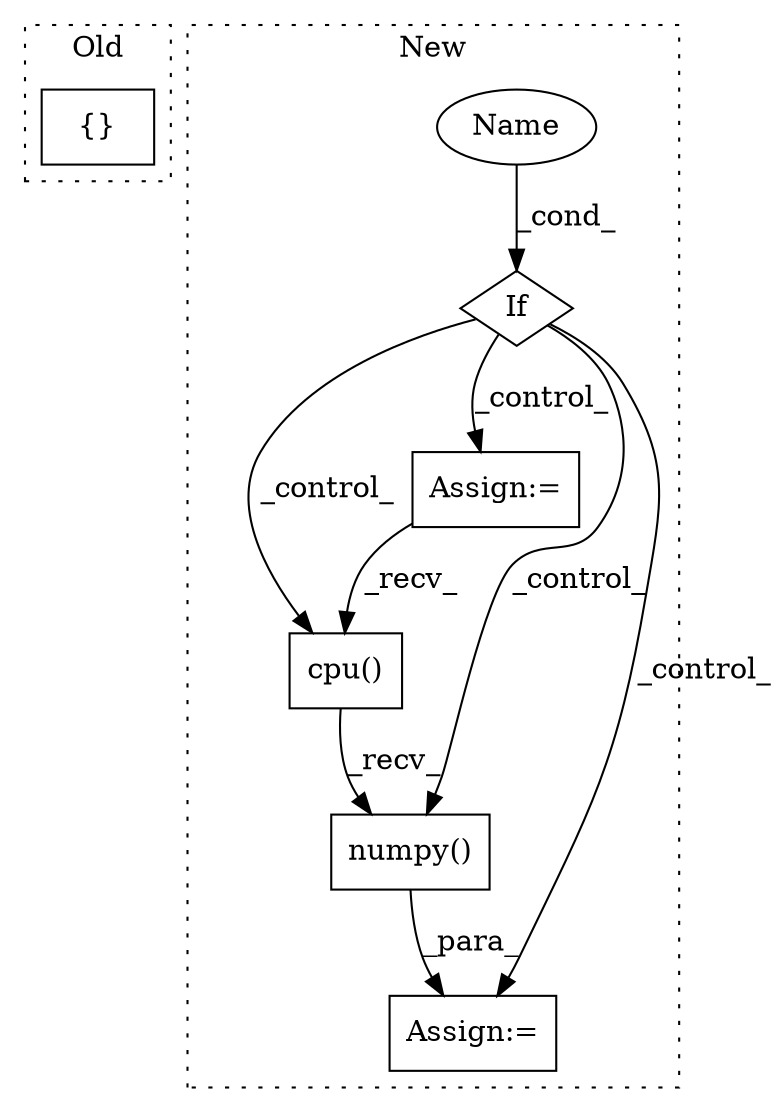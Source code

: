 digraph G {
subgraph cluster0 {
1 [label="{}" a="95" s="7640,7877" l="14,10" shape="box"];
label = "Old";
style="dotted";
}
subgraph cluster1 {
2 [label="cpu()" a="75" s="8080" l="26" shape="box"];
3 [label="numpy()" a="75" s="8080" l="34" shape="box"];
4 [label="Assign:=" a="68" s="8077" l="3" shape="box"];
5 [label="Assign:=" a="68" s="7951" l="3" shape="box"];
6 [label="If" a="96" s="7833" l="3" shape="diamond"];
7 [label="Name" a="87" s="7836" l="16" shape="ellipse"];
label = "New";
style="dotted";
}
2 -> 3 [label="_recv_"];
3 -> 4 [label="_para_"];
5 -> 2 [label="_recv_"];
6 -> 2 [label="_control_"];
6 -> 5 [label="_control_"];
6 -> 4 [label="_control_"];
6 -> 3 [label="_control_"];
7 -> 6 [label="_cond_"];
}
